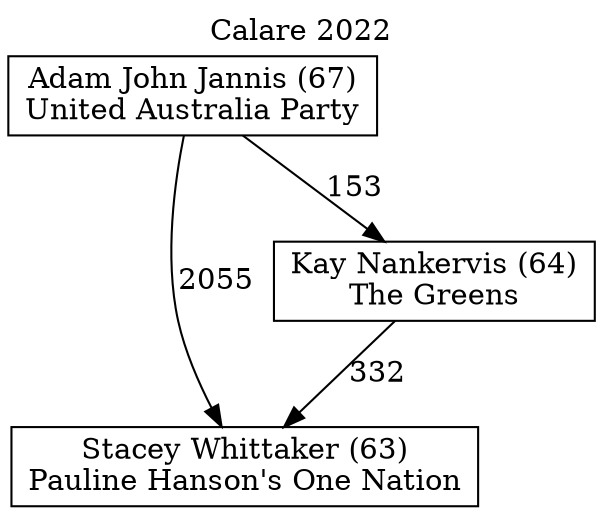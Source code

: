 // House preference flow
digraph "Stacey Whittaker (63)_Calare_2022" {
	graph [label="Calare 2022" labelloc=t mclimit=10]
	node [shape=box]
	"Stacey Whittaker (63)" [label="Stacey Whittaker (63)
Pauline Hanson's One Nation"]
	"Kay Nankervis (64)" [label="Kay Nankervis (64)
The Greens"]
	"Adam John Jannis (67)" [label="Adam John Jannis (67)
United Australia Party"]
	"Kay Nankervis (64)" -> "Stacey Whittaker (63)" [label=332]
	"Adam John Jannis (67)" -> "Kay Nankervis (64)" [label=153]
	"Adam John Jannis (67)" -> "Stacey Whittaker (63)" [label=2055]
}
